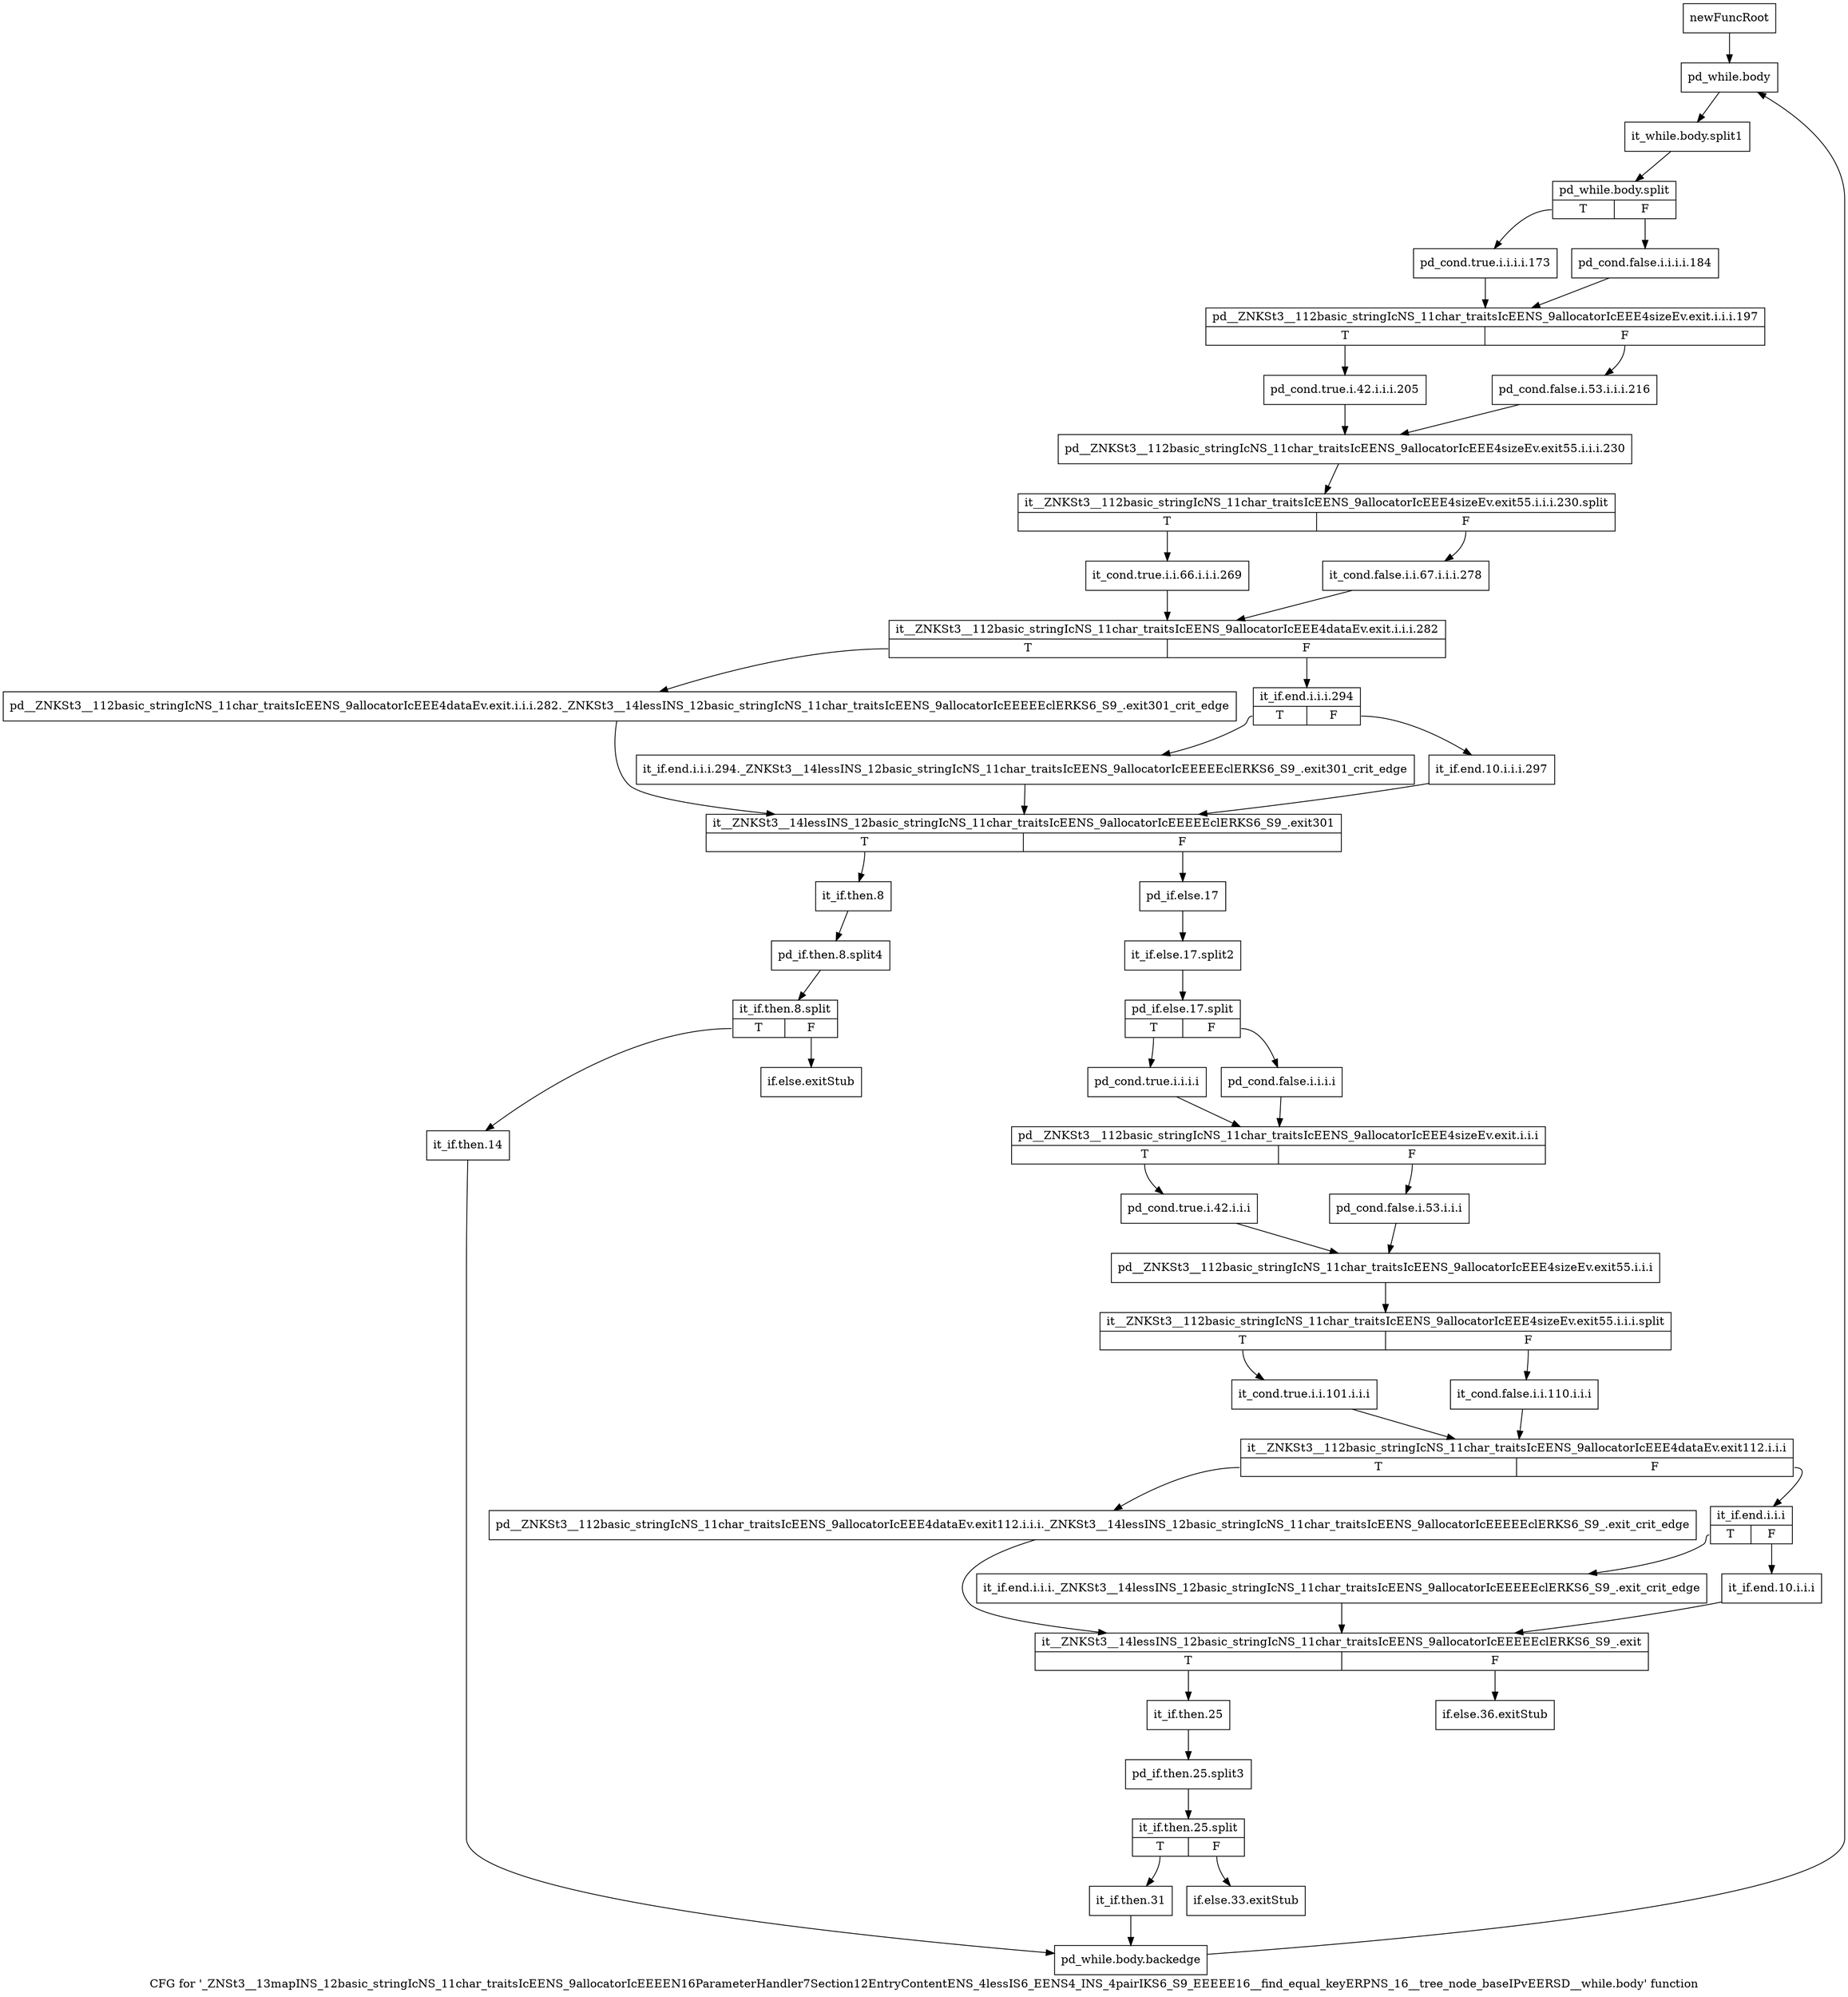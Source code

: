 digraph "CFG for '_ZNSt3__13mapINS_12basic_stringIcNS_11char_traitsIcEENS_9allocatorIcEEEEN16ParameterHandler7Section12EntryContentENS_4lessIS6_EENS4_INS_4pairIKS6_S9_EEEEE16__find_equal_keyERPNS_16__tree_node_baseIPvEERSD__while.body' function" {
	label="CFG for '_ZNSt3__13mapINS_12basic_stringIcNS_11char_traitsIcEENS_9allocatorIcEEEEN16ParameterHandler7Section12EntryContentENS_4lessIS6_EENS4_INS_4pairIKS6_S9_EEEEE16__find_equal_keyERPNS_16__tree_node_baseIPvEERSD__while.body' function";

	Node0x95efda0 [shape=record,label="{newFuncRoot}"];
	Node0x95efda0 -> Node0x95efee0;
	Node0x95efdf0 [shape=record,label="{if.else.36.exitStub}"];
	Node0x95efe40 [shape=record,label="{if.else.33.exitStub}"];
	Node0x95efe90 [shape=record,label="{if.else.exitStub}"];
	Node0x95efee0 [shape=record,label="{pd_while.body}"];
	Node0x95efee0 -> Node0xba80a10;
	Node0xba80a10 [shape=record,label="{it_while.body.split1}"];
	Node0xba80a10 -> Node0xba80b50;
	Node0xba80b50 [shape=record,label="{pd_while.body.split|{<s0>T|<s1>F}}"];
	Node0xba80b50:s0 -> Node0x95eff80;
	Node0xba80b50:s1 -> Node0x95eff30;
	Node0x95eff30 [shape=record,label="{pd_cond.false.i.i.i.i.184}"];
	Node0x95eff30 -> Node0x95effd0;
	Node0x95eff80 [shape=record,label="{pd_cond.true.i.i.i.i.173}"];
	Node0x95eff80 -> Node0x95effd0;
	Node0x95effd0 [shape=record,label="{pd__ZNKSt3__112basic_stringIcNS_11char_traitsIcEENS_9allocatorIcEEE4sizeEv.exit.i.i.i.197|{<s0>T|<s1>F}}"];
	Node0x95effd0:s0 -> Node0x95f0070;
	Node0x95effd0:s1 -> Node0x95f0020;
	Node0x95f0020 [shape=record,label="{pd_cond.false.i.53.i.i.i.216}"];
	Node0x95f0020 -> Node0x95f00c0;
	Node0x95f0070 [shape=record,label="{pd_cond.true.i.42.i.i.i.205}"];
	Node0x95f0070 -> Node0x95f00c0;
	Node0x95f00c0 [shape=record,label="{pd__ZNKSt3__112basic_stringIcNS_11char_traitsIcEENS_9allocatorIcEEE4sizeEv.exit55.i.i.i.230}"];
	Node0x95f00c0 -> Node0xba80920;
	Node0xba80920 [shape=record,label="{it__ZNKSt3__112basic_stringIcNS_11char_traitsIcEENS_9allocatorIcEEE4sizeEv.exit55.i.i.i.230.split|{<s0>T|<s1>F}}"];
	Node0xba80920:s0 -> Node0x95f0160;
	Node0xba80920:s1 -> Node0x95f0110;
	Node0x95f0110 [shape=record,label="{it_cond.false.i.i.67.i.i.i.278}"];
	Node0x95f0110 -> Node0x95f01b0;
	Node0x95f0160 [shape=record,label="{it_cond.true.i.i.66.i.i.i.269}"];
	Node0x95f0160 -> Node0x95f01b0;
	Node0x95f01b0 [shape=record,label="{it__ZNKSt3__112basic_stringIcNS_11char_traitsIcEENS_9allocatorIcEEE4dataEv.exit.i.i.i.282|{<s0>T|<s1>F}}"];
	Node0x95f01b0:s0 -> Node0x95f02f0;
	Node0x95f01b0:s1 -> Node0x95f0200;
	Node0x95f0200 [shape=record,label="{it_if.end.i.i.i.294|{<s0>T|<s1>F}}"];
	Node0x95f0200:s0 -> Node0x95f02a0;
	Node0x95f0200:s1 -> Node0x95f0250;
	Node0x95f0250 [shape=record,label="{it_if.end.10.i.i.i.297}"];
	Node0x95f0250 -> Node0x95f0340;
	Node0x95f02a0 [shape=record,label="{it_if.end.i.i.i.294._ZNKSt3__14lessINS_12basic_stringIcNS_11char_traitsIcEENS_9allocatorIcEEEEEclERKS6_S9_.exit301_crit_edge}"];
	Node0x95f02a0 -> Node0x95f0340;
	Node0x95f02f0 [shape=record,label="{pd__ZNKSt3__112basic_stringIcNS_11char_traitsIcEENS_9allocatorIcEEE4dataEv.exit.i.i.i.282._ZNKSt3__14lessINS_12basic_stringIcNS_11char_traitsIcEENS_9allocatorIcEEEEEclERKS6_S9_.exit301_crit_edge}"];
	Node0x95f02f0 -> Node0x95f0340;
	Node0x95f0340 [shape=record,label="{it__ZNKSt3__14lessINS_12basic_stringIcNS_11char_traitsIcEENS_9allocatorIcEEEEEclERKS6_S9_.exit301|{<s0>T|<s1>F}}"];
	Node0x95f0340:s0 -> Node0x95f08e0;
	Node0x95f0340:s1 -> Node0x95f0390;
	Node0x95f0390 [shape=record,label="{pd_if.else.17}"];
	Node0x95f0390 -> Node0xba805b0;
	Node0xba805b0 [shape=record,label="{it_if.else.17.split2}"];
	Node0xba805b0 -> Node0xba80330;
	Node0xba80330 [shape=record,label="{pd_if.else.17.split|{<s0>T|<s1>F}}"];
	Node0xba80330:s0 -> Node0x95f0430;
	Node0xba80330:s1 -> Node0x95f03e0;
	Node0x95f03e0 [shape=record,label="{pd_cond.false.i.i.i.i}"];
	Node0x95f03e0 -> Node0x95f0480;
	Node0x95f0430 [shape=record,label="{pd_cond.true.i.i.i.i}"];
	Node0x95f0430 -> Node0x95f0480;
	Node0x95f0480 [shape=record,label="{pd__ZNKSt3__112basic_stringIcNS_11char_traitsIcEENS_9allocatorIcEEE4sizeEv.exit.i.i.i|{<s0>T|<s1>F}}"];
	Node0x95f0480:s0 -> Node0x95f0520;
	Node0x95f0480:s1 -> Node0x95f04d0;
	Node0x95f04d0 [shape=record,label="{pd_cond.false.i.53.i.i.i}"];
	Node0x95f04d0 -> Node0x95f0570;
	Node0x95f0520 [shape=record,label="{pd_cond.true.i.42.i.i.i}"];
	Node0x95f0520 -> Node0x95f0570;
	Node0x95f0570 [shape=record,label="{pd__ZNKSt3__112basic_stringIcNS_11char_traitsIcEENS_9allocatorIcEEE4sizeEv.exit55.i.i.i}"];
	Node0x95f0570 -> Node0xba806f0;
	Node0xba806f0 [shape=record,label="{it__ZNKSt3__112basic_stringIcNS_11char_traitsIcEENS_9allocatorIcEEE4sizeEv.exit55.i.i.i.split|{<s0>T|<s1>F}}"];
	Node0xba806f0:s0 -> Node0x95f0610;
	Node0xba806f0:s1 -> Node0x95f05c0;
	Node0x95f05c0 [shape=record,label="{it_cond.false.i.i.110.i.i.i}"];
	Node0x95f05c0 -> Node0x95f0660;
	Node0x95f0610 [shape=record,label="{it_cond.true.i.i.101.i.i.i}"];
	Node0x95f0610 -> Node0x95f0660;
	Node0x95f0660 [shape=record,label="{it__ZNKSt3__112basic_stringIcNS_11char_traitsIcEENS_9allocatorIcEEE4dataEv.exit112.i.i.i|{<s0>T|<s1>F}}"];
	Node0x95f0660:s0 -> Node0x95f07a0;
	Node0x95f0660:s1 -> Node0x95f06b0;
	Node0x95f06b0 [shape=record,label="{it_if.end.i.i.i|{<s0>T|<s1>F}}"];
	Node0x95f06b0:s0 -> Node0x95f0750;
	Node0x95f06b0:s1 -> Node0x95f0700;
	Node0x95f0700 [shape=record,label="{it_if.end.10.i.i.i}"];
	Node0x95f0700 -> Node0x95f07f0;
	Node0x95f0750 [shape=record,label="{it_if.end.i.i.i._ZNKSt3__14lessINS_12basic_stringIcNS_11char_traitsIcEENS_9allocatorIcEEEEEclERKS6_S9_.exit_crit_edge}"];
	Node0x95f0750 -> Node0x95f07f0;
	Node0x95f07a0 [shape=record,label="{pd__ZNKSt3__112basic_stringIcNS_11char_traitsIcEENS_9allocatorIcEEE4dataEv.exit112.i.i.i._ZNKSt3__14lessINS_12basic_stringIcNS_11char_traitsIcEENS_9allocatorIcEEEEEclERKS6_S9_.exit_crit_edge}"];
	Node0x95f07a0 -> Node0x95f07f0;
	Node0x95f07f0 [shape=record,label="{it__ZNKSt3__14lessINS_12basic_stringIcNS_11char_traitsIcEENS_9allocatorIcEEEEEclERKS6_S9_.exit|{<s0>T|<s1>F}}"];
	Node0x95f07f0:s0 -> Node0x95f0840;
	Node0x95f07f0:s1 -> Node0x95efdf0;
	Node0x95f0840 [shape=record,label="{it_if.then.25}"];
	Node0x95f0840 -> Node0xba809c0;
	Node0xba809c0 [shape=record,label="{pd_if.then.25.split3}"];
	Node0xba809c0 -> Node0xba80880;
	Node0xba80880 [shape=record,label="{it_if.then.25.split|{<s0>T|<s1>F}}"];
	Node0xba80880:s0 -> Node0x95f0890;
	Node0xba80880:s1 -> Node0x95efe40;
	Node0x95f0890 [shape=record,label="{it_if.then.31}"];
	Node0x95f0890 -> Node0x95f0980;
	Node0x95f08e0 [shape=record,label="{it_if.then.8}"];
	Node0x95f08e0 -> Node0xba80970;
	Node0xba80970 [shape=record,label="{pd_if.then.8.split4}"];
	Node0xba80970 -> Node0xba808d0;
	Node0xba808d0 [shape=record,label="{it_if.then.8.split|{<s0>T|<s1>F}}"];
	Node0xba808d0:s0 -> Node0x95f0930;
	Node0xba808d0:s1 -> Node0x95efe90;
	Node0x95f0930 [shape=record,label="{it_if.then.14}"];
	Node0x95f0930 -> Node0x95f0980;
	Node0x95f0980 [shape=record,label="{pd_while.body.backedge}"];
	Node0x95f0980 -> Node0x95efee0;
}
